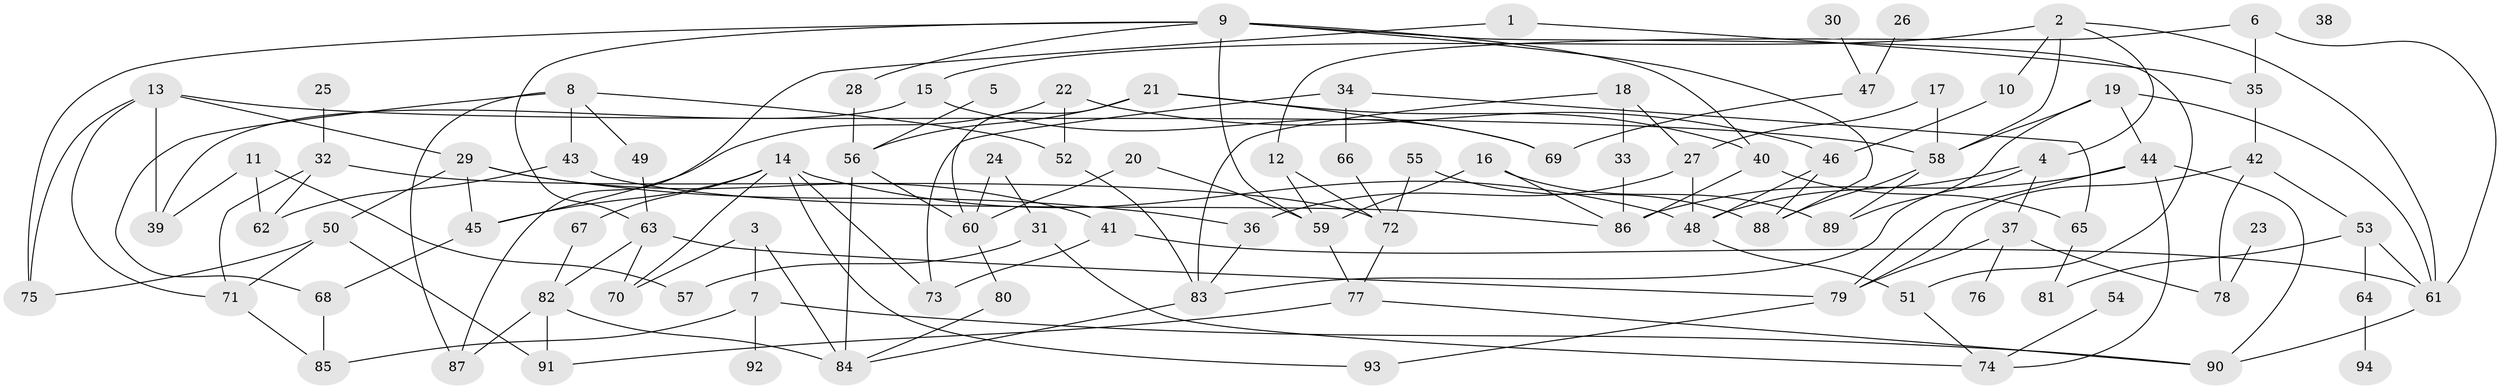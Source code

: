 // Generated by graph-tools (version 1.1) at 2025/40/03/09/25 04:40:25]
// undirected, 94 vertices, 154 edges
graph export_dot {
graph [start="1"]
  node [color=gray90,style=filled];
  1;
  2;
  3;
  4;
  5;
  6;
  7;
  8;
  9;
  10;
  11;
  12;
  13;
  14;
  15;
  16;
  17;
  18;
  19;
  20;
  21;
  22;
  23;
  24;
  25;
  26;
  27;
  28;
  29;
  30;
  31;
  32;
  33;
  34;
  35;
  36;
  37;
  38;
  39;
  40;
  41;
  42;
  43;
  44;
  45;
  46;
  47;
  48;
  49;
  50;
  51;
  52;
  53;
  54;
  55;
  56;
  57;
  58;
  59;
  60;
  61;
  62;
  63;
  64;
  65;
  66;
  67;
  68;
  69;
  70;
  71;
  72;
  73;
  74;
  75;
  76;
  77;
  78;
  79;
  80;
  81;
  82;
  83;
  84;
  85;
  86;
  87;
  88;
  89;
  90;
  91;
  92;
  93;
  94;
  1 -- 35;
  1 -- 87;
  2 -- 4;
  2 -- 10;
  2 -- 15;
  2 -- 58;
  2 -- 61;
  3 -- 7;
  3 -- 70;
  3 -- 84;
  4 -- 37;
  4 -- 48;
  4 -- 83;
  5 -- 56;
  6 -- 12;
  6 -- 35;
  6 -- 61;
  7 -- 85;
  7 -- 90;
  7 -- 92;
  8 -- 43;
  8 -- 49;
  8 -- 52;
  8 -- 68;
  8 -- 87;
  9 -- 28;
  9 -- 40;
  9 -- 51;
  9 -- 59;
  9 -- 63;
  9 -- 75;
  9 -- 88;
  10 -- 46;
  11 -- 39;
  11 -- 57;
  11 -- 62;
  12 -- 59;
  12 -- 72;
  13 -- 29;
  13 -- 39;
  13 -- 58;
  13 -- 71;
  13 -- 75;
  14 -- 45;
  14 -- 48;
  14 -- 67;
  14 -- 70;
  14 -- 73;
  14 -- 93;
  15 -- 39;
  15 -- 69;
  16 -- 59;
  16 -- 86;
  16 -- 89;
  17 -- 27;
  17 -- 58;
  18 -- 27;
  18 -- 33;
  18 -- 83;
  19 -- 44;
  19 -- 58;
  19 -- 61;
  19 -- 89;
  20 -- 59;
  20 -- 60;
  21 -- 40;
  21 -- 56;
  21 -- 60;
  21 -- 69;
  22 -- 45;
  22 -- 46;
  22 -- 52;
  23 -- 78;
  24 -- 31;
  24 -- 60;
  25 -- 32;
  26 -- 47;
  27 -- 36;
  27 -- 48;
  28 -- 56;
  29 -- 36;
  29 -- 41;
  29 -- 45;
  29 -- 50;
  30 -- 47;
  31 -- 57;
  31 -- 74;
  32 -- 62;
  32 -- 71;
  32 -- 72;
  33 -- 86;
  34 -- 65;
  34 -- 66;
  34 -- 73;
  35 -- 42;
  36 -- 83;
  37 -- 76;
  37 -- 78;
  37 -- 79;
  40 -- 65;
  40 -- 86;
  41 -- 61;
  41 -- 73;
  42 -- 53;
  42 -- 78;
  42 -- 79;
  43 -- 62;
  43 -- 86;
  44 -- 74;
  44 -- 79;
  44 -- 86;
  44 -- 90;
  45 -- 68;
  46 -- 48;
  46 -- 88;
  47 -- 69;
  48 -- 51;
  49 -- 63;
  50 -- 71;
  50 -- 75;
  50 -- 91;
  51 -- 74;
  52 -- 83;
  53 -- 61;
  53 -- 64;
  53 -- 81;
  54 -- 74;
  55 -- 72;
  55 -- 88;
  56 -- 60;
  56 -- 84;
  58 -- 88;
  58 -- 89;
  59 -- 77;
  60 -- 80;
  61 -- 90;
  63 -- 70;
  63 -- 79;
  63 -- 82;
  64 -- 94;
  65 -- 81;
  66 -- 72;
  67 -- 82;
  68 -- 85;
  71 -- 85;
  72 -- 77;
  77 -- 90;
  77 -- 91;
  79 -- 93;
  80 -- 84;
  82 -- 84;
  82 -- 87;
  82 -- 91;
  83 -- 84;
}
